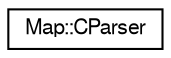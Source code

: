 digraph "Representación gráfica de la clase"
{
  edge [fontname="FreeSans",fontsize="10",labelfontname="FreeSans",labelfontsize="10"];
  node [fontname="FreeSans",fontsize="10",shape=record];
  rankdir="LR";
  Node1 [label="Map::CParser",height=0.2,width=0.4,color="black", fillcolor="white", style="filled",URL="$class_map_1_1_c_parser.html",tooltip="A Bison parser. "];
}
